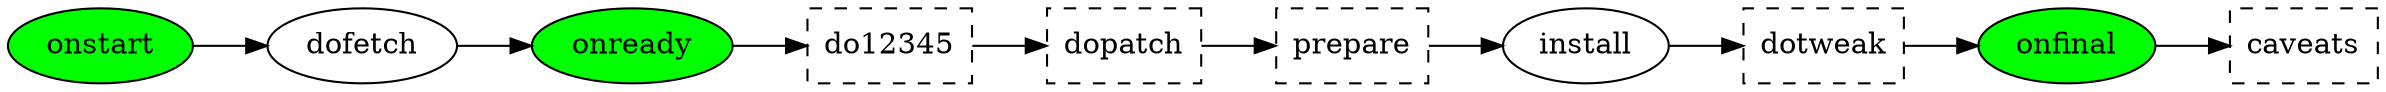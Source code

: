digraph {
    rankdir="LR"

    onstart -> dofetch -> onready -> do12345 -> dopatch -> prepare -> install -> dotweak -> onfinal -> caveats

    onstart [fillcolor="green";style=filled]
    onready [fillcolor="green";style=filled]
    onfinal [fillcolor="green";style=filled]

    do12345 [shape="box"; style="dashed"];
    dopatch [shape="box"; style="dashed"];
    prepare [shape="box"; style="dashed"];
    dotweak [shape="box"; style="dashed"];
    caveats [shape="box"; style="dashed"];
}
